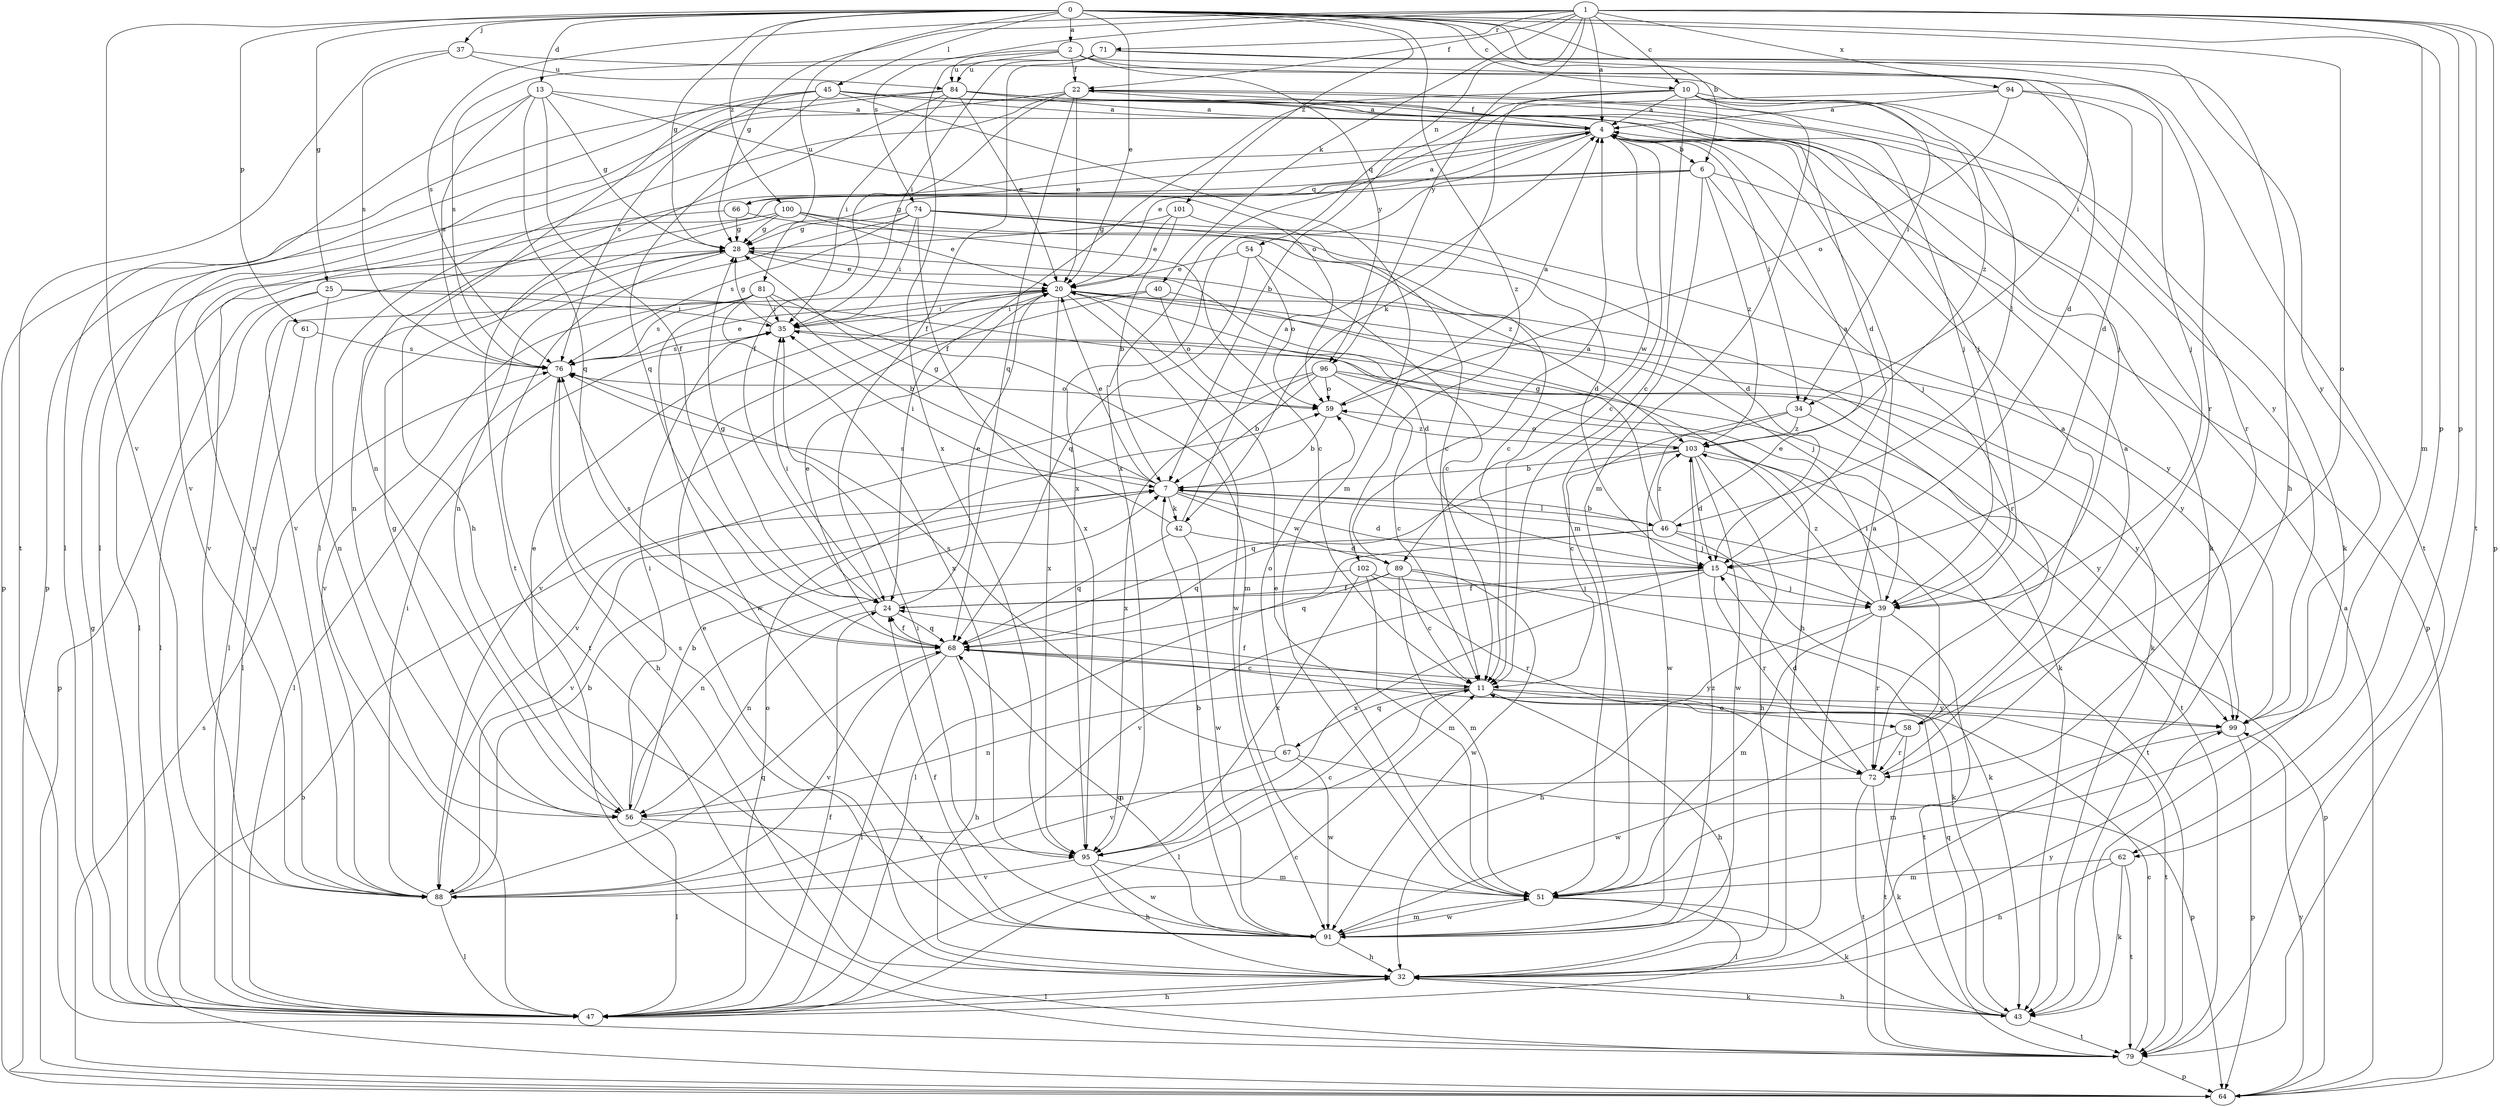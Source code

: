 strict digraph  {
0;
1;
2;
4;
6;
7;
10;
11;
13;
15;
20;
22;
24;
25;
28;
32;
34;
35;
37;
39;
40;
42;
43;
45;
46;
47;
51;
54;
56;
58;
59;
61;
62;
64;
66;
67;
68;
71;
72;
74;
76;
79;
81;
84;
88;
89;
91;
94;
95;
96;
99;
100;
101;
102;
103;
0 -> 2  [label=a];
0 -> 6  [label=b];
0 -> 10  [label=c];
0 -> 13  [label=d];
0 -> 20  [label=e];
0 -> 25  [label=g];
0 -> 28  [label=g];
0 -> 32  [label=h];
0 -> 34  [label=i];
0 -> 37  [label=j];
0 -> 45  [label=l];
0 -> 58  [label=o];
0 -> 61  [label=p];
0 -> 62  [label=p];
0 -> 81  [label=u];
0 -> 88  [label=v];
0 -> 100  [label=z];
0 -> 101  [label=z];
0 -> 102  [label=z];
1 -> 4  [label=a];
1 -> 10  [label=c];
1 -> 22  [label=f];
1 -> 28  [label=g];
1 -> 40  [label=k];
1 -> 51  [label=m];
1 -> 54  [label=n];
1 -> 62  [label=p];
1 -> 64  [label=p];
1 -> 71  [label=r];
1 -> 74  [label=s];
1 -> 76  [label=s];
1 -> 79  [label=t];
1 -> 94  [label=x];
1 -> 96  [label=y];
2 -> 22  [label=f];
2 -> 34  [label=i];
2 -> 72  [label=r];
2 -> 76  [label=s];
2 -> 84  [label=u];
2 -> 95  [label=x];
2 -> 96  [label=y];
4 -> 6  [label=b];
4 -> 11  [label=c];
4 -> 20  [label=e];
4 -> 22  [label=f];
4 -> 34  [label=i];
4 -> 56  [label=n];
4 -> 66  [label=q];
4 -> 89  [label=w];
4 -> 95  [label=x];
6 -> 28  [label=g];
6 -> 39  [label=j];
6 -> 51  [label=m];
6 -> 64  [label=p];
6 -> 66  [label=q];
6 -> 88  [label=v];
6 -> 103  [label=z];
7 -> 15  [label=d];
7 -> 20  [label=e];
7 -> 28  [label=g];
7 -> 35  [label=i];
7 -> 39  [label=j];
7 -> 42  [label=k];
7 -> 46  [label=l];
7 -> 88  [label=v];
7 -> 89  [label=w];
10 -> 4  [label=a];
10 -> 7  [label=b];
10 -> 11  [label=c];
10 -> 24  [label=f];
10 -> 42  [label=k];
10 -> 46  [label=l];
10 -> 51  [label=m];
10 -> 72  [label=r];
10 -> 103  [label=z];
11 -> 24  [label=f];
11 -> 32  [label=h];
11 -> 47  [label=l];
11 -> 56  [label=n];
11 -> 58  [label=o];
11 -> 67  [label=q];
11 -> 79  [label=t];
11 -> 99  [label=y];
13 -> 4  [label=a];
13 -> 24  [label=f];
13 -> 28  [label=g];
13 -> 47  [label=l];
13 -> 59  [label=o];
13 -> 68  [label=q];
13 -> 76  [label=s];
15 -> 24  [label=f];
15 -> 39  [label=j];
15 -> 72  [label=r];
15 -> 88  [label=v];
15 -> 95  [label=x];
20 -> 35  [label=i];
20 -> 39  [label=j];
20 -> 43  [label=k];
20 -> 47  [label=l];
20 -> 91  [label=w];
20 -> 95  [label=x];
20 -> 99  [label=y];
22 -> 4  [label=a];
22 -> 20  [label=e];
22 -> 24  [label=f];
22 -> 39  [label=j];
22 -> 43  [label=k];
22 -> 47  [label=l];
22 -> 64  [label=p];
22 -> 68  [label=q];
24 -> 20  [label=e];
24 -> 28  [label=g];
24 -> 35  [label=i];
24 -> 56  [label=n];
24 -> 68  [label=q];
25 -> 15  [label=d];
25 -> 35  [label=i];
25 -> 47  [label=l];
25 -> 56  [label=n];
25 -> 64  [label=p];
28 -> 20  [label=e];
28 -> 47  [label=l];
28 -> 72  [label=r];
28 -> 79  [label=t];
32 -> 20  [label=e];
32 -> 43  [label=k];
32 -> 47  [label=l];
32 -> 99  [label=y];
34 -> 11  [label=c];
34 -> 91  [label=w];
34 -> 99  [label=y];
34 -> 103  [label=z];
35 -> 28  [label=g];
35 -> 43  [label=k];
35 -> 76  [label=s];
37 -> 15  [label=d];
37 -> 76  [label=s];
37 -> 79  [label=t];
37 -> 84  [label=u];
39 -> 20  [label=e];
39 -> 32  [label=h];
39 -> 51  [label=m];
39 -> 72  [label=r];
39 -> 79  [label=t];
39 -> 103  [label=z];
40 -> 32  [label=h];
40 -> 35  [label=i];
40 -> 59  [label=o];
40 -> 88  [label=v];
42 -> 4  [label=a];
42 -> 15  [label=d];
42 -> 68  [label=q];
42 -> 76  [label=s];
42 -> 91  [label=w];
43 -> 32  [label=h];
43 -> 68  [label=q];
43 -> 79  [label=t];
45 -> 4  [label=a];
45 -> 32  [label=h];
45 -> 39  [label=j];
45 -> 43  [label=k];
45 -> 47  [label=l];
45 -> 51  [label=m];
45 -> 68  [label=q];
45 -> 76  [label=s];
46 -> 4  [label=a];
46 -> 7  [label=b];
46 -> 28  [label=g];
46 -> 43  [label=k];
46 -> 47  [label=l];
46 -> 64  [label=p];
46 -> 68  [label=q];
46 -> 103  [label=z];
47 -> 11  [label=c];
47 -> 24  [label=f];
47 -> 28  [label=g];
47 -> 32  [label=h];
47 -> 59  [label=o];
51 -> 20  [label=e];
51 -> 43  [label=k];
51 -> 47  [label=l];
51 -> 91  [label=w];
54 -> 11  [label=c];
54 -> 20  [label=e];
54 -> 59  [label=o];
54 -> 68  [label=q];
56 -> 7  [label=b];
56 -> 20  [label=e];
56 -> 28  [label=g];
56 -> 35  [label=i];
56 -> 47  [label=l];
56 -> 95  [label=x];
58 -> 4  [label=a];
58 -> 35  [label=i];
58 -> 72  [label=r];
58 -> 79  [label=t];
58 -> 91  [label=w];
59 -> 4  [label=a];
59 -> 7  [label=b];
59 -> 103  [label=z];
61 -> 47  [label=l];
61 -> 76  [label=s];
62 -> 32  [label=h];
62 -> 43  [label=k];
62 -> 51  [label=m];
62 -> 79  [label=t];
64 -> 4  [label=a];
64 -> 7  [label=b];
64 -> 76  [label=s];
64 -> 99  [label=y];
66 -> 4  [label=a];
66 -> 28  [label=g];
66 -> 88  [label=v];
66 -> 103  [label=z];
67 -> 59  [label=o];
67 -> 64  [label=p];
67 -> 76  [label=s];
67 -> 88  [label=v];
67 -> 91  [label=w];
68 -> 11  [label=c];
68 -> 20  [label=e];
68 -> 24  [label=f];
68 -> 32  [label=h];
68 -> 47  [label=l];
68 -> 76  [label=s];
68 -> 88  [label=v];
68 -> 99  [label=y];
71 -> 24  [label=f];
71 -> 35  [label=i];
71 -> 79  [label=t];
71 -> 84  [label=u];
71 -> 99  [label=y];
72 -> 4  [label=a];
72 -> 15  [label=d];
72 -> 43  [label=k];
72 -> 56  [label=n];
72 -> 79  [label=t];
74 -> 11  [label=c];
74 -> 15  [label=d];
74 -> 28  [label=g];
74 -> 35  [label=i];
74 -> 56  [label=n];
74 -> 76  [label=s];
74 -> 95  [label=x];
74 -> 99  [label=y];
76 -> 20  [label=e];
76 -> 32  [label=h];
76 -> 47  [label=l];
76 -> 59  [label=o];
79 -> 11  [label=c];
79 -> 64  [label=p];
81 -> 7  [label=b];
81 -> 35  [label=i];
81 -> 51  [label=m];
81 -> 76  [label=s];
81 -> 88  [label=v];
81 -> 91  [label=w];
81 -> 95  [label=x];
84 -> 4  [label=a];
84 -> 15  [label=d];
84 -> 20  [label=e];
84 -> 35  [label=i];
84 -> 39  [label=j];
84 -> 64  [label=p];
84 -> 79  [label=t];
84 -> 88  [label=v];
84 -> 99  [label=y];
88 -> 7  [label=b];
88 -> 35  [label=i];
88 -> 47  [label=l];
88 -> 68  [label=q];
89 -> 4  [label=a];
89 -> 11  [label=c];
89 -> 24  [label=f];
89 -> 43  [label=k];
89 -> 51  [label=m];
89 -> 68  [label=q];
89 -> 91  [label=w];
91 -> 4  [label=a];
91 -> 7  [label=b];
91 -> 24  [label=f];
91 -> 32  [label=h];
91 -> 35  [label=i];
91 -> 51  [label=m];
91 -> 68  [label=q];
91 -> 76  [label=s];
91 -> 103  [label=z];
94 -> 4  [label=a];
94 -> 15  [label=d];
94 -> 39  [label=j];
94 -> 59  [label=o];
94 -> 95  [label=x];
95 -> 11  [label=c];
95 -> 32  [label=h];
95 -> 51  [label=m];
95 -> 88  [label=v];
95 -> 91  [label=w];
96 -> 7  [label=b];
96 -> 11  [label=c];
96 -> 59  [label=o];
96 -> 79  [label=t];
96 -> 88  [label=v];
96 -> 95  [label=x];
96 -> 99  [label=y];
99 -> 51  [label=m];
99 -> 64  [label=p];
100 -> 11  [label=c];
100 -> 15  [label=d];
100 -> 20  [label=e];
100 -> 28  [label=g];
100 -> 56  [label=n];
100 -> 88  [label=v];
101 -> 7  [label=b];
101 -> 11  [label=c];
101 -> 20  [label=e];
101 -> 28  [label=g];
102 -> 39  [label=j];
102 -> 51  [label=m];
102 -> 56  [label=n];
102 -> 72  [label=r];
102 -> 95  [label=x];
103 -> 7  [label=b];
103 -> 15  [label=d];
103 -> 32  [label=h];
103 -> 59  [label=o];
103 -> 68  [label=q];
103 -> 79  [label=t];
103 -> 91  [label=w];
}

